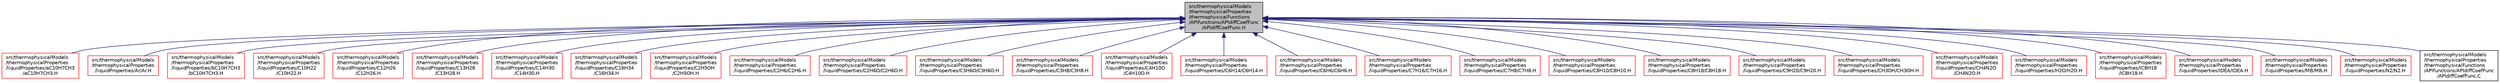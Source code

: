 digraph "src/thermophysicalModels/thermophysicalProperties/thermophysicalFunctions/APIfunctions/APIdiffCoefFunc/APIdiffCoefFunc.H"
{
  bgcolor="transparent";
  edge [fontname="Helvetica",fontsize="10",labelfontname="Helvetica",labelfontsize="10"];
  node [fontname="Helvetica",fontsize="10",shape=record];
  Node1 [label="src/thermophysicalModels\l/thermophysicalProperties\l/thermophysicalFunctions\l/APIfunctions/APIdiffCoefFunc\l/APIdiffCoefFunc.H",height=0.2,width=0.4,color="black", fillcolor="grey75", style="filled" fontcolor="black"];
  Node1 -> Node2 [dir="back",color="midnightblue",fontsize="10",style="solid",fontname="Helvetica"];
  Node2 [label="src/thermophysicalModels\l/thermophysicalProperties\l/liquidProperties/aC10H7CH3\l/aC10H7CH3.H",height=0.2,width=0.4,color="red",URL="$aC10H7CH3_8H.html"];
  Node1 -> Node3 [dir="back",color="midnightblue",fontsize="10",style="solid",fontname="Helvetica"];
  Node3 [label="src/thermophysicalModels\l/thermophysicalProperties\l/liquidProperties/Ar/Ar.H",height=0.2,width=0.4,color="red",URL="$Ar_8H.html"];
  Node1 -> Node4 [dir="back",color="midnightblue",fontsize="10",style="solid",fontname="Helvetica"];
  Node4 [label="src/thermophysicalModels\l/thermophysicalProperties\l/liquidProperties/bC10H7CH3\l/bC10H7CH3.H",height=0.2,width=0.4,color="red",URL="$bC10H7CH3_8H.html"];
  Node1 -> Node5 [dir="back",color="midnightblue",fontsize="10",style="solid",fontname="Helvetica"];
  Node5 [label="src/thermophysicalModels\l/thermophysicalProperties\l/liquidProperties/C10H22\l/C10H22.H",height=0.2,width=0.4,color="red",URL="$C10H22_8H.html"];
  Node1 -> Node6 [dir="back",color="midnightblue",fontsize="10",style="solid",fontname="Helvetica"];
  Node6 [label="src/thermophysicalModels\l/thermophysicalProperties\l/liquidProperties/C12H26\l/C12H26.H",height=0.2,width=0.4,color="red",URL="$C12H26_8H.html"];
  Node1 -> Node7 [dir="back",color="midnightblue",fontsize="10",style="solid",fontname="Helvetica"];
  Node7 [label="src/thermophysicalModels\l/thermophysicalProperties\l/liquidProperties/C13H28\l/C13H28.H",height=0.2,width=0.4,color="red",URL="$C13H28_8H.html"];
  Node1 -> Node8 [dir="back",color="midnightblue",fontsize="10",style="solid",fontname="Helvetica"];
  Node8 [label="src/thermophysicalModels\l/thermophysicalProperties\l/liquidProperties/C14H30\l/C14H30.H",height=0.2,width=0.4,color="red",URL="$C14H30_8H.html"];
  Node1 -> Node9 [dir="back",color="midnightblue",fontsize="10",style="solid",fontname="Helvetica"];
  Node9 [label="src/thermophysicalModels\l/thermophysicalProperties\l/liquidProperties/C16H34\l/C16H34.H",height=0.2,width=0.4,color="red",URL="$C16H34_8H.html"];
  Node1 -> Node10 [dir="back",color="midnightblue",fontsize="10",style="solid",fontname="Helvetica"];
  Node10 [label="src/thermophysicalModels\l/thermophysicalProperties\l/liquidProperties/C2H5OH\l/C2H5OH.H",height=0.2,width=0.4,color="red",URL="$C2H5OH_8H.html"];
  Node1 -> Node11 [dir="back",color="midnightblue",fontsize="10",style="solid",fontname="Helvetica"];
  Node11 [label="src/thermophysicalModels\l/thermophysicalProperties\l/liquidProperties/C2H6/C2H6.H",height=0.2,width=0.4,color="red",URL="$C2H6_8H.html"];
  Node1 -> Node12 [dir="back",color="midnightblue",fontsize="10",style="solid",fontname="Helvetica"];
  Node12 [label="src/thermophysicalModels\l/thermophysicalProperties\l/liquidProperties/C2H6O/C2H6O.H",height=0.2,width=0.4,color="red",URL="$C2H6O_8H.html"];
  Node1 -> Node13 [dir="back",color="midnightblue",fontsize="10",style="solid",fontname="Helvetica"];
  Node13 [label="src/thermophysicalModels\l/thermophysicalProperties\l/liquidProperties/C3H6O/C3H6O.H",height=0.2,width=0.4,color="red",URL="$C3H6O_8H.html"];
  Node1 -> Node14 [dir="back",color="midnightblue",fontsize="10",style="solid",fontname="Helvetica"];
  Node14 [label="src/thermophysicalModels\l/thermophysicalProperties\l/liquidProperties/C3H8/C3H8.H",height=0.2,width=0.4,color="red",URL="$C3H8_8H.html"];
  Node1 -> Node15 [dir="back",color="midnightblue",fontsize="10",style="solid",fontname="Helvetica"];
  Node15 [label="src/thermophysicalModels\l/thermophysicalProperties\l/liquidProperties/C4H10O\l/C4H10O.H",height=0.2,width=0.4,color="red",URL="$C4H10O_8H.html"];
  Node1 -> Node16 [dir="back",color="midnightblue",fontsize="10",style="solid",fontname="Helvetica"];
  Node16 [label="src/thermophysicalModels\l/thermophysicalProperties\l/liquidProperties/C6H14/C6H14.H",height=0.2,width=0.4,color="red",URL="$C6H14_8H.html"];
  Node1 -> Node17 [dir="back",color="midnightblue",fontsize="10",style="solid",fontname="Helvetica"];
  Node17 [label="src/thermophysicalModels\l/thermophysicalProperties\l/liquidProperties/C6H6/C6H6.H",height=0.2,width=0.4,color="red",URL="$C6H6_8H.html"];
  Node1 -> Node18 [dir="back",color="midnightblue",fontsize="10",style="solid",fontname="Helvetica"];
  Node18 [label="src/thermophysicalModels\l/thermophysicalProperties\l/liquidProperties/C7H16/C7H16.H",height=0.2,width=0.4,color="red",URL="$C7H16_8H.html"];
  Node1 -> Node19 [dir="back",color="midnightblue",fontsize="10",style="solid",fontname="Helvetica"];
  Node19 [label="src/thermophysicalModels\l/thermophysicalProperties\l/liquidProperties/C7H8/C7H8.H",height=0.2,width=0.4,color="red",URL="$C7H8_8H.html"];
  Node1 -> Node20 [dir="back",color="midnightblue",fontsize="10",style="solid",fontname="Helvetica"];
  Node20 [label="src/thermophysicalModels\l/thermophysicalProperties\l/liquidProperties/C8H10/C8H10.H",height=0.2,width=0.4,color="red",URL="$C8H10_8H.html"];
  Node1 -> Node21 [dir="back",color="midnightblue",fontsize="10",style="solid",fontname="Helvetica"];
  Node21 [label="src/thermophysicalModels\l/thermophysicalProperties\l/liquidProperties/C8H18/C8H18.H",height=0.2,width=0.4,color="red",URL="$C8H18_8H.html"];
  Node1 -> Node22 [dir="back",color="midnightblue",fontsize="10",style="solid",fontname="Helvetica"];
  Node22 [label="src/thermophysicalModels\l/thermophysicalProperties\l/liquidProperties/C9H20/C9H20.H",height=0.2,width=0.4,color="red",URL="$C9H20_8H.html"];
  Node1 -> Node23 [dir="back",color="midnightblue",fontsize="10",style="solid",fontname="Helvetica"];
  Node23 [label="src/thermophysicalModels\l/thermophysicalProperties\l/liquidProperties/CH3OH/CH3OH.H",height=0.2,width=0.4,color="red",URL="$CH3OH_8H.html"];
  Node1 -> Node24 [dir="back",color="midnightblue",fontsize="10",style="solid",fontname="Helvetica"];
  Node24 [label="src/thermophysicalModels\l/thermophysicalProperties\l/liquidProperties/CH4N2O\l/CH4N2O.H",height=0.2,width=0.4,color="red",URL="$CH4N2O_8H.html"];
  Node1 -> Node25 [dir="back",color="midnightblue",fontsize="10",style="solid",fontname="Helvetica"];
  Node25 [label="src/thermophysicalModels\l/thermophysicalProperties\l/liquidProperties/H2O/H2O.H",height=0.2,width=0.4,color="red",URL="$H2O_8H.html"];
  Node1 -> Node26 [dir="back",color="midnightblue",fontsize="10",style="solid",fontname="Helvetica"];
  Node26 [label="src/thermophysicalModels\l/thermophysicalProperties\l/liquidProperties/IC8H18\l/IC8H18.H",height=0.2,width=0.4,color="red",URL="$IC8H18_8H.html"];
  Node1 -> Node27 [dir="back",color="midnightblue",fontsize="10",style="solid",fontname="Helvetica"];
  Node27 [label="src/thermophysicalModels\l/thermophysicalProperties\l/liquidProperties/IDEA/IDEA.H",height=0.2,width=0.4,color="red",URL="$IDEA_8H.html"];
  Node1 -> Node28 [dir="back",color="midnightblue",fontsize="10",style="solid",fontname="Helvetica"];
  Node28 [label="src/thermophysicalModels\l/thermophysicalProperties\l/liquidProperties/MB/MB.H",height=0.2,width=0.4,color="red",URL="$MB_8H.html"];
  Node1 -> Node29 [dir="back",color="midnightblue",fontsize="10",style="solid",fontname="Helvetica"];
  Node29 [label="src/thermophysicalModels\l/thermophysicalProperties\l/liquidProperties/N2/N2.H",height=0.2,width=0.4,color="red",URL="$N2_8H.html"];
  Node1 -> Node30 [dir="back",color="midnightblue",fontsize="10",style="solid",fontname="Helvetica"];
  Node30 [label="src/thermophysicalModels\l/thermophysicalProperties\l/thermophysicalFunctions\l/APIfunctions/APIdiffCoefFunc\l/APIdiffCoefFunc.C",height=0.2,width=0.4,color="black",URL="$APIdiffCoefFunc_8C.html"];
}
